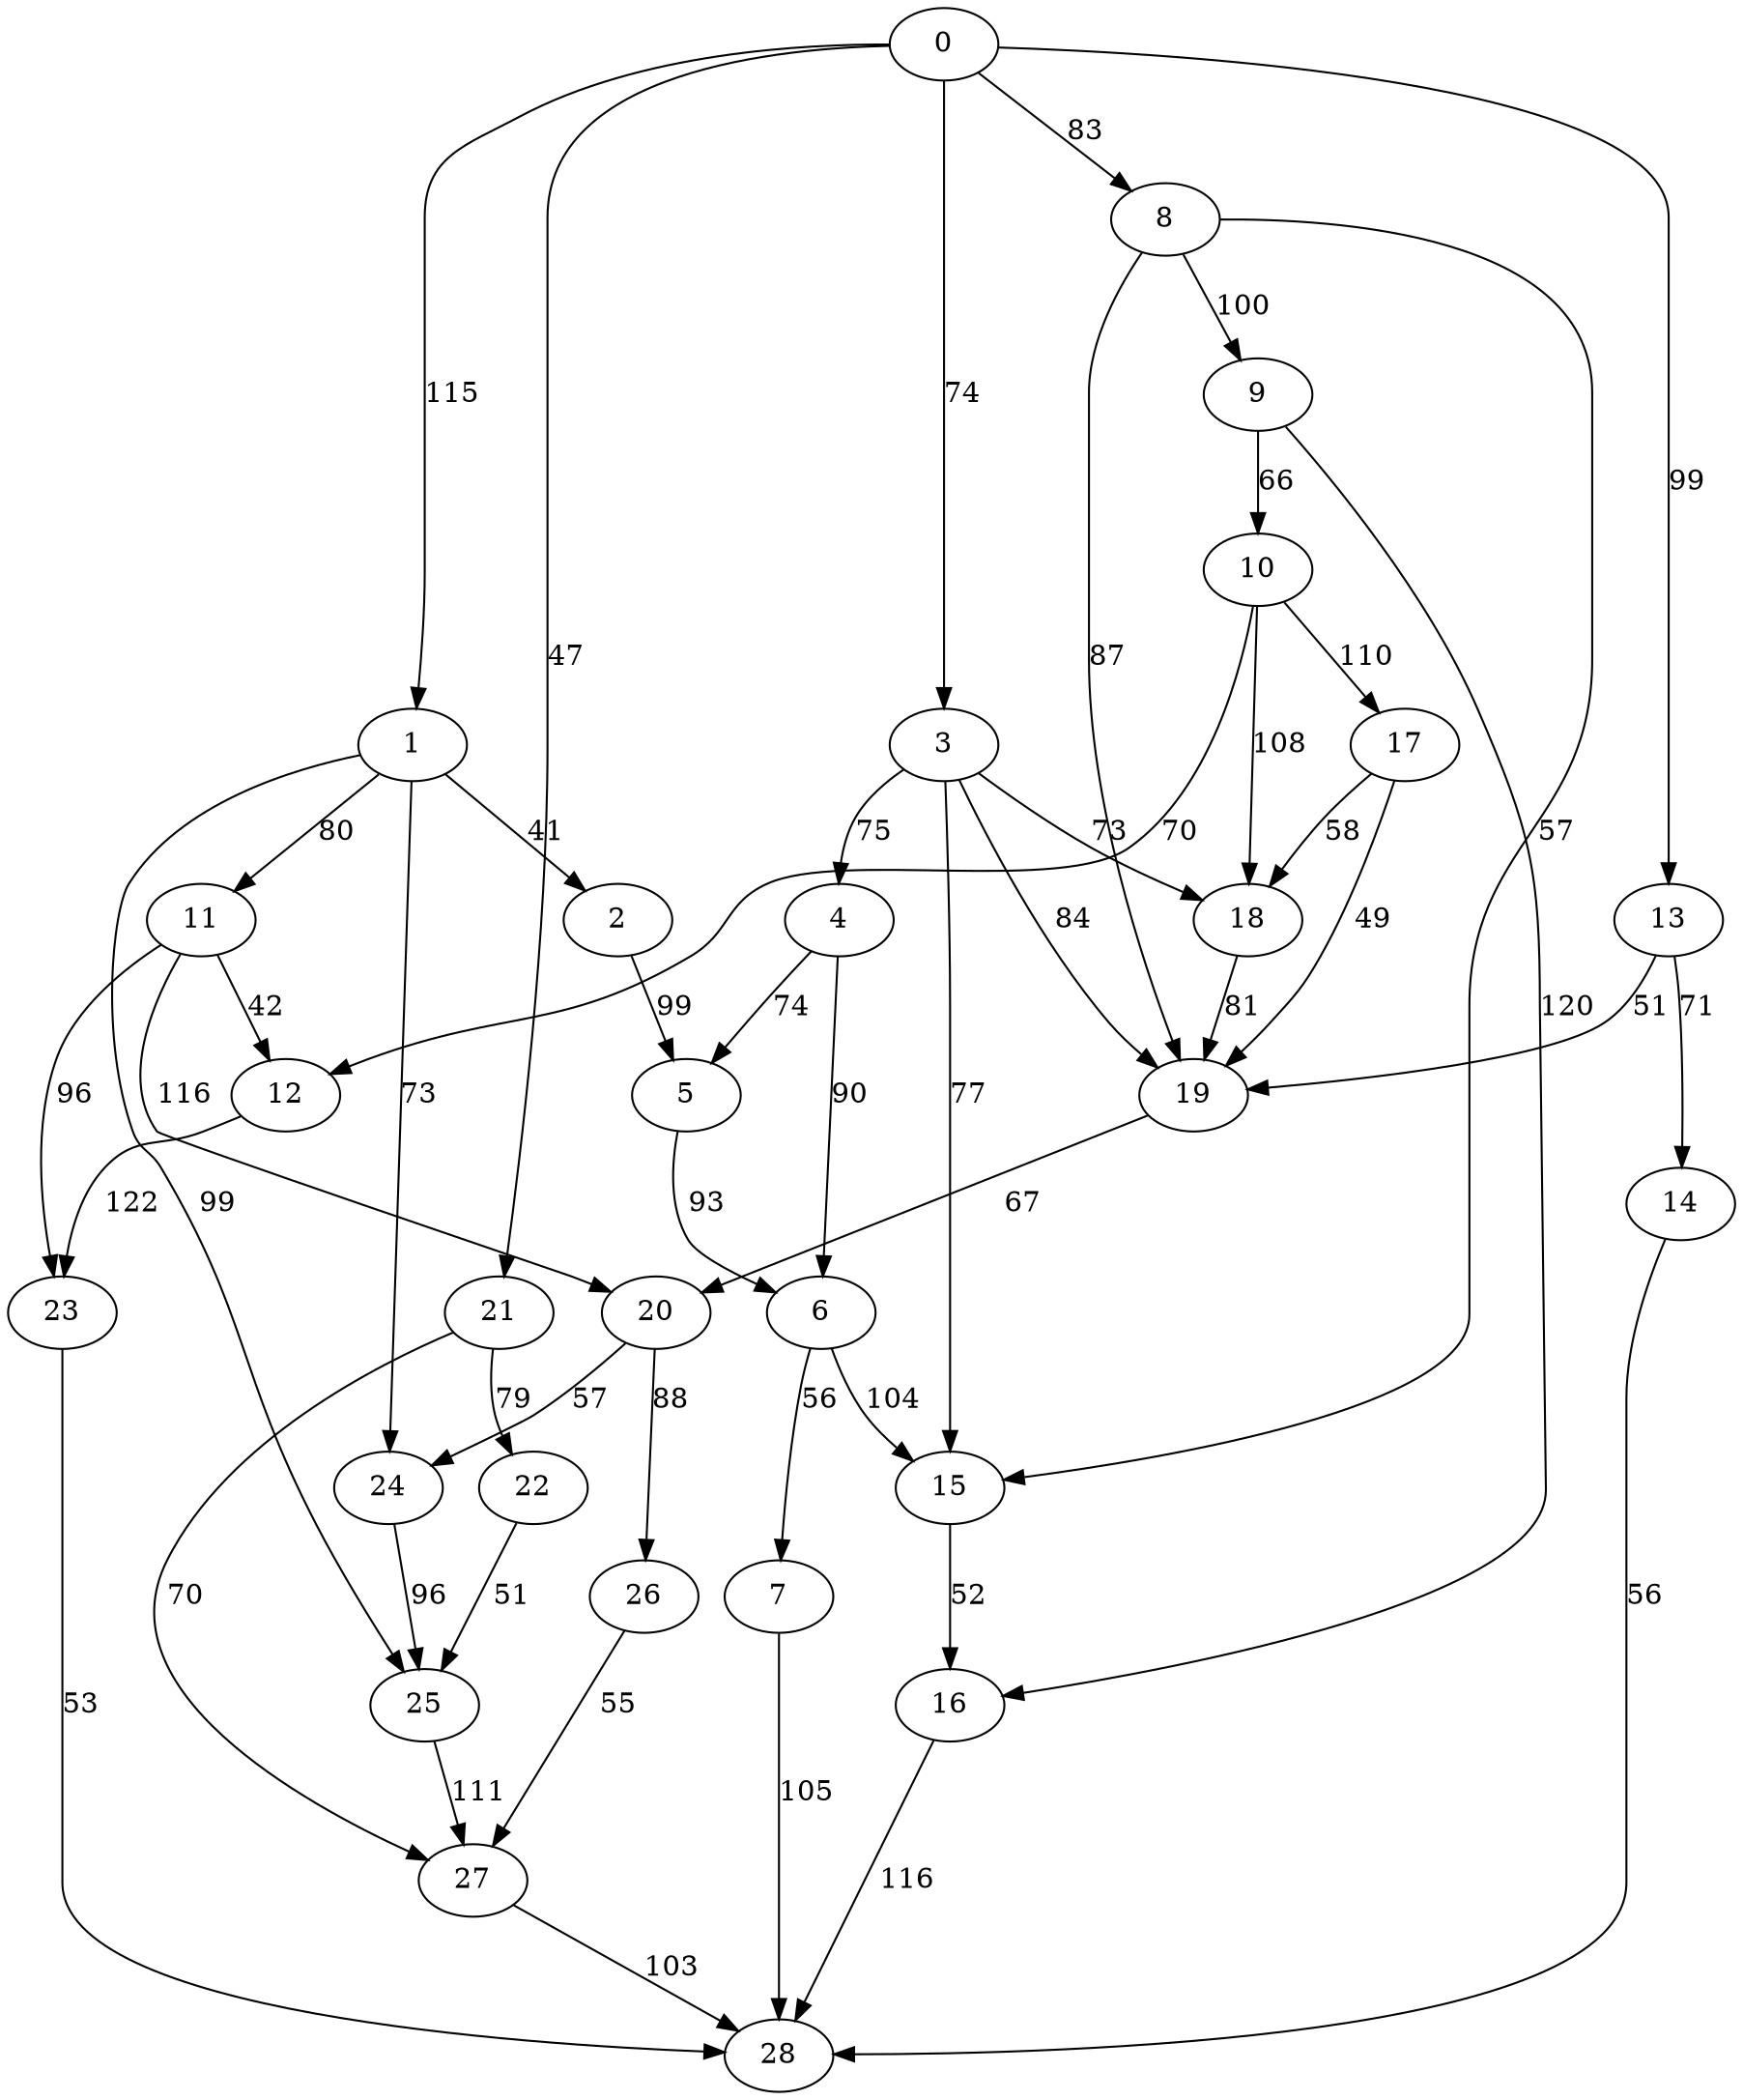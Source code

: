 digraph t40p6r7_12 {
0 -> 1 [ label = 115 ];
0 -> 3 [ label = 74 ];
0 -> 8 [ label = 83 ];
0 -> 13 [ label = 99 ];
0 -> 21 [ label = 47 ];
1 -> 2 [ label = 41 ];
1 -> 11 [ label = 80 ];
1 -> 24 [ label = 73 ];
1 -> 25 [ label = 99 ];
2 -> 5 [ label = 99 ];
3 -> 4 [ label = 75 ];
3 -> 15 [ label = 77 ];
3 -> 18 [ label = 73 ];
3 -> 19 [ label = 84 ];
4 -> 5 [ label = 74 ];
4 -> 6 [ label = 90 ];
5 -> 6 [ label = 93 ];
6 -> 7 [ label = 56 ];
6 -> 15 [ label = 104 ];
7 -> 28 [ label = 105 ];
8 -> 9 [ label = 100 ];
8 -> 15 [ label = 57 ];
8 -> 19 [ label = 87 ];
9 -> 10 [ label = 66 ];
9 -> 16 [ label = 120 ];
10 -> 12 [ label = 70 ];
10 -> 17 [ label = 110 ];
10 -> 18 [ label = 108 ];
11 -> 12 [ label = 42 ];
11 -> 20 [ label = 116 ];
11 -> 23 [ label = 96 ];
12 -> 23 [ label = 122 ];
13 -> 14 [ label = 71 ];
13 -> 19 [ label = 51 ];
14 -> 28 [ label = 56 ];
15 -> 16 [ label = 52 ];
16 -> 28 [ label = 116 ];
17 -> 18 [ label = 58 ];
17 -> 19 [ label = 49 ];
18 -> 19 [ label = 81 ];
19 -> 20 [ label = 67 ];
20 -> 24 [ label = 57 ];
20 -> 26 [ label = 88 ];
21 -> 22 [ label = 79 ];
21 -> 27 [ label = 70 ];
22 -> 25 [ label = 51 ];
23 -> 28 [ label = 53 ];
24 -> 25 [ label = 96 ];
25 -> 27 [ label = 111 ];
26 -> 27 [ label = 55 ];
27 -> 28 [ label = 103 ];
 }

